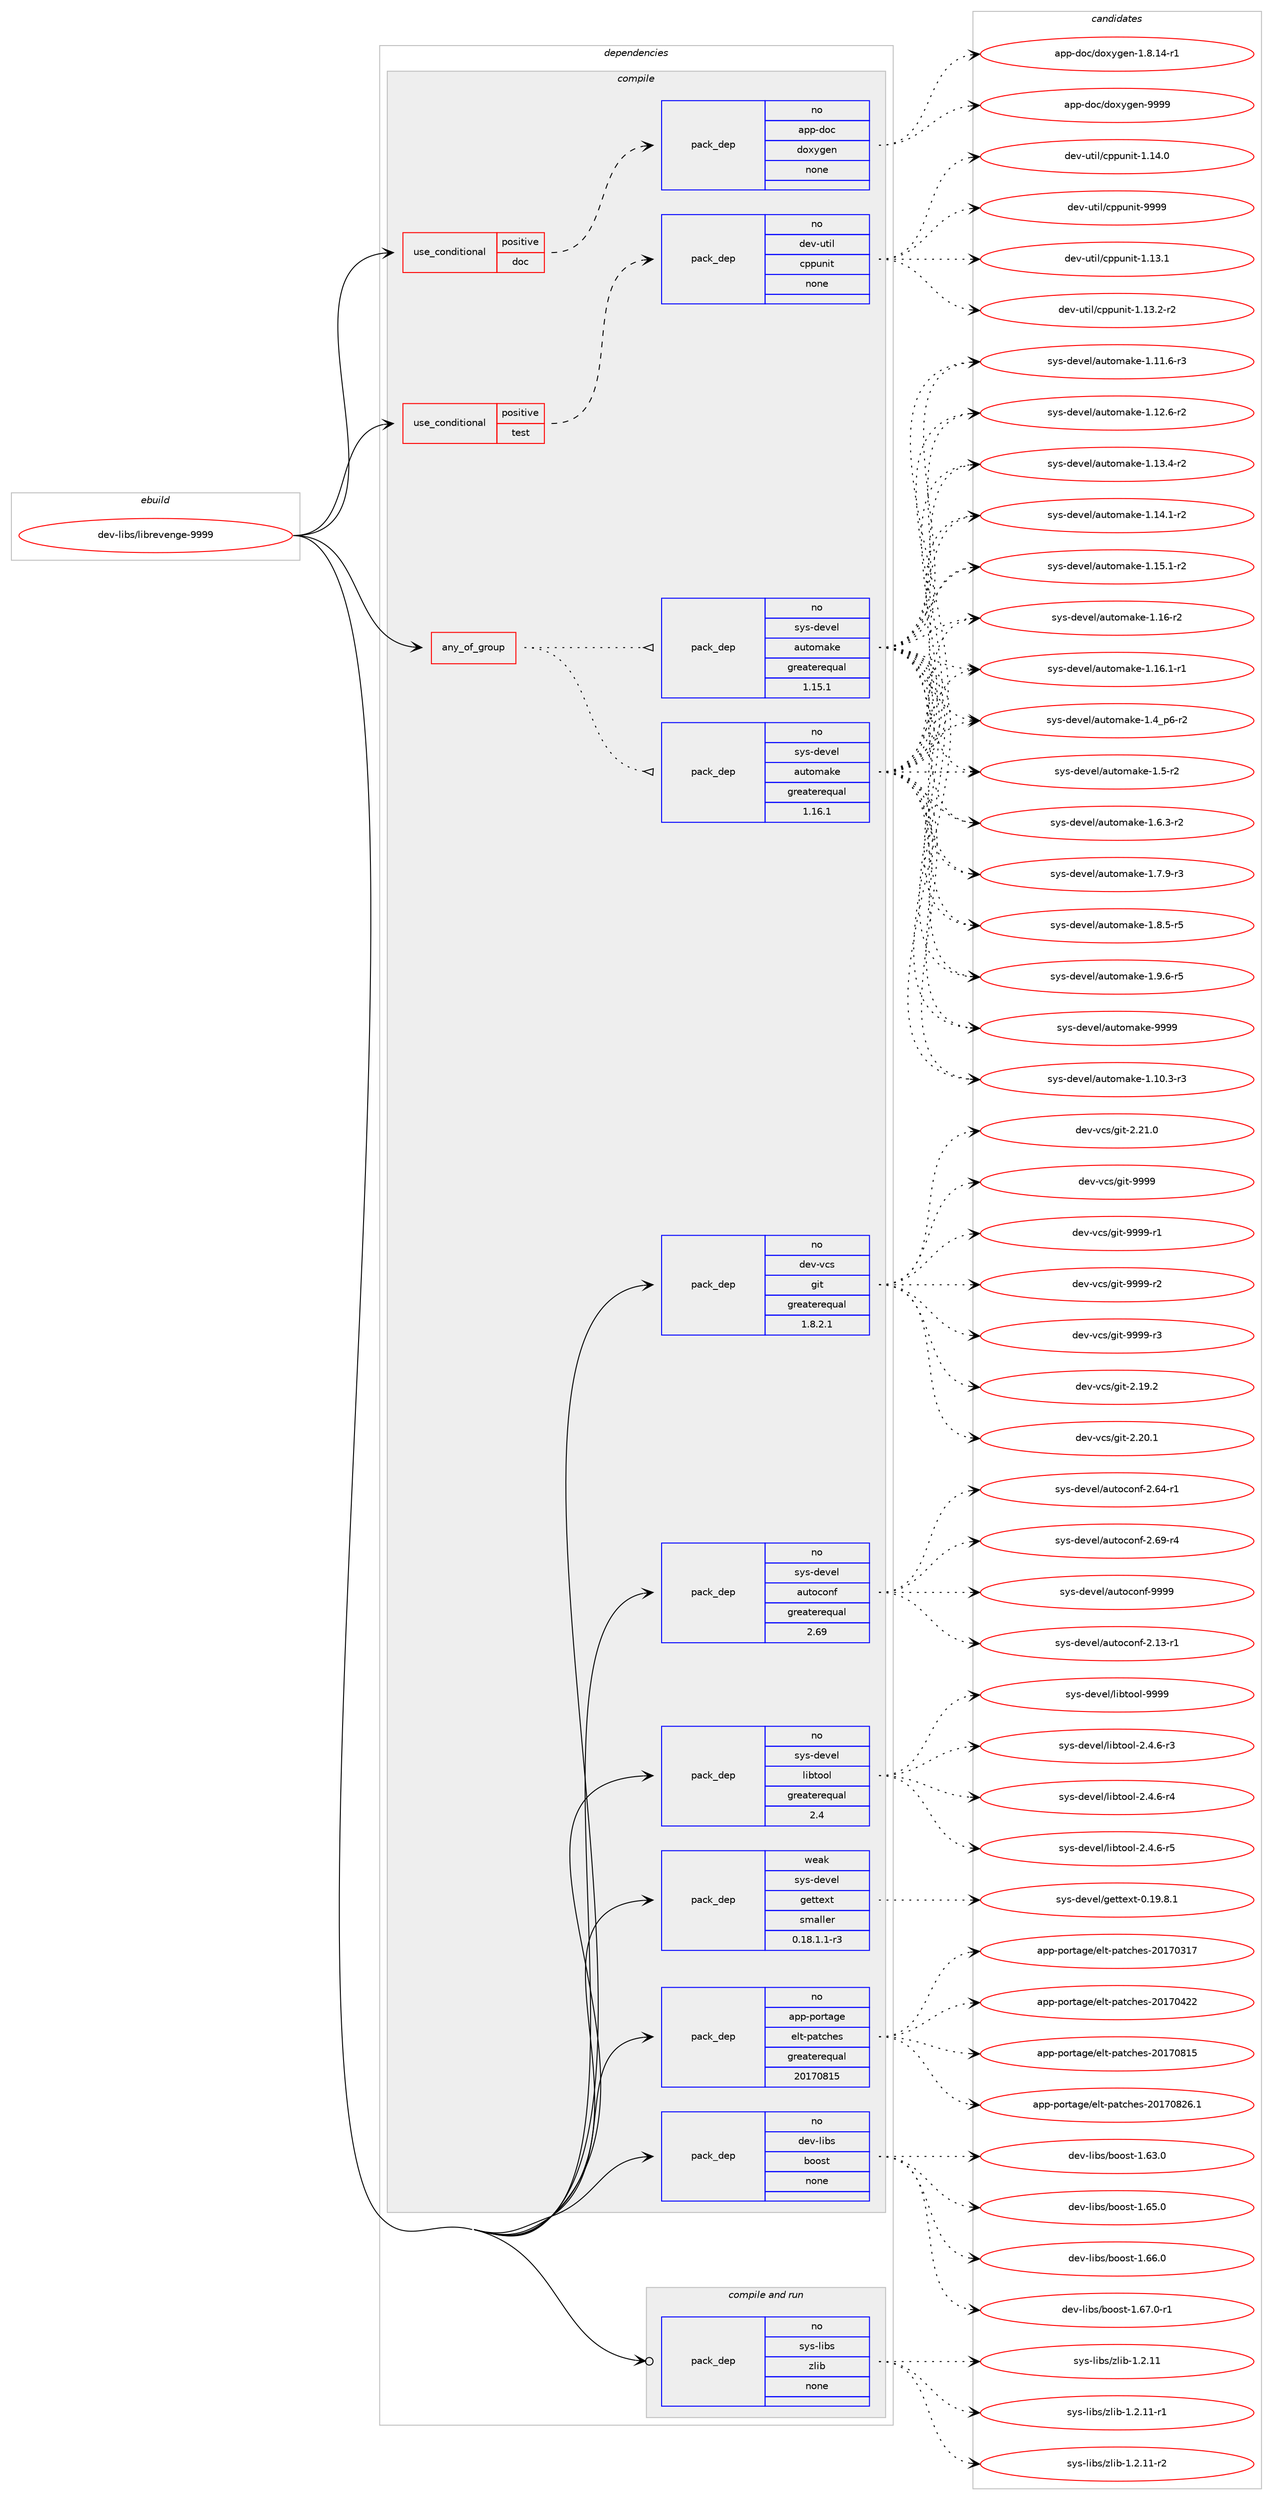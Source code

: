 digraph prolog {

# *************
# Graph options
# *************

newrank=true;
concentrate=true;
compound=true;
graph [rankdir=LR,fontname=Helvetica,fontsize=10,ranksep=1.5];#, ranksep=2.5, nodesep=0.2];
edge  [arrowhead=vee];
node  [fontname=Helvetica,fontsize=10];

# **********
# The ebuild
# **********

subgraph cluster_leftcol {
color=gray;
rank=same;
label=<<i>ebuild</i>>;
id [label="dev-libs/librevenge-9999", color=red, width=4, href="../dev-libs/librevenge-9999.svg"];
}

# ****************
# The dependencies
# ****************

subgraph cluster_midcol {
color=gray;
label=<<i>dependencies</i>>;
subgraph cluster_compile {
fillcolor="#eeeeee";
style=filled;
label=<<i>compile</i>>;
subgraph any22320 {
dependency1369719 [label=<<TABLE BORDER="0" CELLBORDER="1" CELLSPACING="0" CELLPADDING="4"><TR><TD CELLPADDING="10">any_of_group</TD></TR></TABLE>>, shape=none, color=red];subgraph pack980436 {
dependency1369720 [label=<<TABLE BORDER="0" CELLBORDER="1" CELLSPACING="0" CELLPADDING="4" WIDTH="220"><TR><TD ROWSPAN="6" CELLPADDING="30">pack_dep</TD></TR><TR><TD WIDTH="110">no</TD></TR><TR><TD>sys-devel</TD></TR><TR><TD>automake</TD></TR><TR><TD>greaterequal</TD></TR><TR><TD>1.16.1</TD></TR></TABLE>>, shape=none, color=blue];
}
dependency1369719:e -> dependency1369720:w [weight=20,style="dotted",arrowhead="oinv"];
subgraph pack980437 {
dependency1369721 [label=<<TABLE BORDER="0" CELLBORDER="1" CELLSPACING="0" CELLPADDING="4" WIDTH="220"><TR><TD ROWSPAN="6" CELLPADDING="30">pack_dep</TD></TR><TR><TD WIDTH="110">no</TD></TR><TR><TD>sys-devel</TD></TR><TR><TD>automake</TD></TR><TR><TD>greaterequal</TD></TR><TR><TD>1.15.1</TD></TR></TABLE>>, shape=none, color=blue];
}
dependency1369719:e -> dependency1369721:w [weight=20,style="dotted",arrowhead="oinv"];
}
id:e -> dependency1369719:w [weight=20,style="solid",arrowhead="vee"];
subgraph cond366401 {
dependency1369722 [label=<<TABLE BORDER="0" CELLBORDER="1" CELLSPACING="0" CELLPADDING="4"><TR><TD ROWSPAN="3" CELLPADDING="10">use_conditional</TD></TR><TR><TD>positive</TD></TR><TR><TD>doc</TD></TR></TABLE>>, shape=none, color=red];
subgraph pack980438 {
dependency1369723 [label=<<TABLE BORDER="0" CELLBORDER="1" CELLSPACING="0" CELLPADDING="4" WIDTH="220"><TR><TD ROWSPAN="6" CELLPADDING="30">pack_dep</TD></TR><TR><TD WIDTH="110">no</TD></TR><TR><TD>app-doc</TD></TR><TR><TD>doxygen</TD></TR><TR><TD>none</TD></TR><TR><TD></TD></TR></TABLE>>, shape=none, color=blue];
}
dependency1369722:e -> dependency1369723:w [weight=20,style="dashed",arrowhead="vee"];
}
id:e -> dependency1369722:w [weight=20,style="solid",arrowhead="vee"];
subgraph cond366402 {
dependency1369724 [label=<<TABLE BORDER="0" CELLBORDER="1" CELLSPACING="0" CELLPADDING="4"><TR><TD ROWSPAN="3" CELLPADDING="10">use_conditional</TD></TR><TR><TD>positive</TD></TR><TR><TD>test</TD></TR></TABLE>>, shape=none, color=red];
subgraph pack980439 {
dependency1369725 [label=<<TABLE BORDER="0" CELLBORDER="1" CELLSPACING="0" CELLPADDING="4" WIDTH="220"><TR><TD ROWSPAN="6" CELLPADDING="30">pack_dep</TD></TR><TR><TD WIDTH="110">no</TD></TR><TR><TD>dev-util</TD></TR><TR><TD>cppunit</TD></TR><TR><TD>none</TD></TR><TR><TD></TD></TR></TABLE>>, shape=none, color=blue];
}
dependency1369724:e -> dependency1369725:w [weight=20,style="dashed",arrowhead="vee"];
}
id:e -> dependency1369724:w [weight=20,style="solid",arrowhead="vee"];
subgraph pack980440 {
dependency1369726 [label=<<TABLE BORDER="0" CELLBORDER="1" CELLSPACING="0" CELLPADDING="4" WIDTH="220"><TR><TD ROWSPAN="6" CELLPADDING="30">pack_dep</TD></TR><TR><TD WIDTH="110">no</TD></TR><TR><TD>app-portage</TD></TR><TR><TD>elt-patches</TD></TR><TR><TD>greaterequal</TD></TR><TR><TD>20170815</TD></TR></TABLE>>, shape=none, color=blue];
}
id:e -> dependency1369726:w [weight=20,style="solid",arrowhead="vee"];
subgraph pack980441 {
dependency1369727 [label=<<TABLE BORDER="0" CELLBORDER="1" CELLSPACING="0" CELLPADDING="4" WIDTH="220"><TR><TD ROWSPAN="6" CELLPADDING="30">pack_dep</TD></TR><TR><TD WIDTH="110">no</TD></TR><TR><TD>dev-libs</TD></TR><TR><TD>boost</TD></TR><TR><TD>none</TD></TR><TR><TD></TD></TR></TABLE>>, shape=none, color=blue];
}
id:e -> dependency1369727:w [weight=20,style="solid",arrowhead="vee"];
subgraph pack980442 {
dependency1369728 [label=<<TABLE BORDER="0" CELLBORDER="1" CELLSPACING="0" CELLPADDING="4" WIDTH="220"><TR><TD ROWSPAN="6" CELLPADDING="30">pack_dep</TD></TR><TR><TD WIDTH="110">no</TD></TR><TR><TD>dev-vcs</TD></TR><TR><TD>git</TD></TR><TR><TD>greaterequal</TD></TR><TR><TD>1.8.2.1</TD></TR></TABLE>>, shape=none, color=blue];
}
id:e -> dependency1369728:w [weight=20,style="solid",arrowhead="vee"];
subgraph pack980443 {
dependency1369729 [label=<<TABLE BORDER="0" CELLBORDER="1" CELLSPACING="0" CELLPADDING="4" WIDTH="220"><TR><TD ROWSPAN="6" CELLPADDING="30">pack_dep</TD></TR><TR><TD WIDTH="110">no</TD></TR><TR><TD>sys-devel</TD></TR><TR><TD>autoconf</TD></TR><TR><TD>greaterequal</TD></TR><TR><TD>2.69</TD></TR></TABLE>>, shape=none, color=blue];
}
id:e -> dependency1369729:w [weight=20,style="solid",arrowhead="vee"];
subgraph pack980444 {
dependency1369730 [label=<<TABLE BORDER="0" CELLBORDER="1" CELLSPACING="0" CELLPADDING="4" WIDTH="220"><TR><TD ROWSPAN="6" CELLPADDING="30">pack_dep</TD></TR><TR><TD WIDTH="110">no</TD></TR><TR><TD>sys-devel</TD></TR><TR><TD>libtool</TD></TR><TR><TD>greaterequal</TD></TR><TR><TD>2.4</TD></TR></TABLE>>, shape=none, color=blue];
}
id:e -> dependency1369730:w [weight=20,style="solid",arrowhead="vee"];
subgraph pack980445 {
dependency1369731 [label=<<TABLE BORDER="0" CELLBORDER="1" CELLSPACING="0" CELLPADDING="4" WIDTH="220"><TR><TD ROWSPAN="6" CELLPADDING="30">pack_dep</TD></TR><TR><TD WIDTH="110">weak</TD></TR><TR><TD>sys-devel</TD></TR><TR><TD>gettext</TD></TR><TR><TD>smaller</TD></TR><TR><TD>0.18.1.1-r3</TD></TR></TABLE>>, shape=none, color=blue];
}
id:e -> dependency1369731:w [weight=20,style="solid",arrowhead="vee"];
}
subgraph cluster_compileandrun {
fillcolor="#eeeeee";
style=filled;
label=<<i>compile and run</i>>;
subgraph pack980446 {
dependency1369732 [label=<<TABLE BORDER="0" CELLBORDER="1" CELLSPACING="0" CELLPADDING="4" WIDTH="220"><TR><TD ROWSPAN="6" CELLPADDING="30">pack_dep</TD></TR><TR><TD WIDTH="110">no</TD></TR><TR><TD>sys-libs</TD></TR><TR><TD>zlib</TD></TR><TR><TD>none</TD></TR><TR><TD></TD></TR></TABLE>>, shape=none, color=blue];
}
id:e -> dependency1369732:w [weight=20,style="solid",arrowhead="odotvee"];
}
subgraph cluster_run {
fillcolor="#eeeeee";
style=filled;
label=<<i>run</i>>;
}
}

# **************
# The candidates
# **************

subgraph cluster_choices {
rank=same;
color=gray;
label=<<i>candidates</i>>;

subgraph choice980436 {
color=black;
nodesep=1;
choice11512111545100101118101108479711711611110997107101454946494846514511451 [label="sys-devel/automake-1.10.3-r3", color=red, width=4,href="../sys-devel/automake-1.10.3-r3.svg"];
choice11512111545100101118101108479711711611110997107101454946494946544511451 [label="sys-devel/automake-1.11.6-r3", color=red, width=4,href="../sys-devel/automake-1.11.6-r3.svg"];
choice11512111545100101118101108479711711611110997107101454946495046544511450 [label="sys-devel/automake-1.12.6-r2", color=red, width=4,href="../sys-devel/automake-1.12.6-r2.svg"];
choice11512111545100101118101108479711711611110997107101454946495146524511450 [label="sys-devel/automake-1.13.4-r2", color=red, width=4,href="../sys-devel/automake-1.13.4-r2.svg"];
choice11512111545100101118101108479711711611110997107101454946495246494511450 [label="sys-devel/automake-1.14.1-r2", color=red, width=4,href="../sys-devel/automake-1.14.1-r2.svg"];
choice11512111545100101118101108479711711611110997107101454946495346494511450 [label="sys-devel/automake-1.15.1-r2", color=red, width=4,href="../sys-devel/automake-1.15.1-r2.svg"];
choice1151211154510010111810110847971171161111099710710145494649544511450 [label="sys-devel/automake-1.16-r2", color=red, width=4,href="../sys-devel/automake-1.16-r2.svg"];
choice11512111545100101118101108479711711611110997107101454946495446494511449 [label="sys-devel/automake-1.16.1-r1", color=red, width=4,href="../sys-devel/automake-1.16.1-r1.svg"];
choice115121115451001011181011084797117116111109971071014549465295112544511450 [label="sys-devel/automake-1.4_p6-r2", color=red, width=4,href="../sys-devel/automake-1.4_p6-r2.svg"];
choice11512111545100101118101108479711711611110997107101454946534511450 [label="sys-devel/automake-1.5-r2", color=red, width=4,href="../sys-devel/automake-1.5-r2.svg"];
choice115121115451001011181011084797117116111109971071014549465446514511450 [label="sys-devel/automake-1.6.3-r2", color=red, width=4,href="../sys-devel/automake-1.6.3-r2.svg"];
choice115121115451001011181011084797117116111109971071014549465546574511451 [label="sys-devel/automake-1.7.9-r3", color=red, width=4,href="../sys-devel/automake-1.7.9-r3.svg"];
choice115121115451001011181011084797117116111109971071014549465646534511453 [label="sys-devel/automake-1.8.5-r5", color=red, width=4,href="../sys-devel/automake-1.8.5-r5.svg"];
choice115121115451001011181011084797117116111109971071014549465746544511453 [label="sys-devel/automake-1.9.6-r5", color=red, width=4,href="../sys-devel/automake-1.9.6-r5.svg"];
choice115121115451001011181011084797117116111109971071014557575757 [label="sys-devel/automake-9999", color=red, width=4,href="../sys-devel/automake-9999.svg"];
dependency1369720:e -> choice11512111545100101118101108479711711611110997107101454946494846514511451:w [style=dotted,weight="100"];
dependency1369720:e -> choice11512111545100101118101108479711711611110997107101454946494946544511451:w [style=dotted,weight="100"];
dependency1369720:e -> choice11512111545100101118101108479711711611110997107101454946495046544511450:w [style=dotted,weight="100"];
dependency1369720:e -> choice11512111545100101118101108479711711611110997107101454946495146524511450:w [style=dotted,weight="100"];
dependency1369720:e -> choice11512111545100101118101108479711711611110997107101454946495246494511450:w [style=dotted,weight="100"];
dependency1369720:e -> choice11512111545100101118101108479711711611110997107101454946495346494511450:w [style=dotted,weight="100"];
dependency1369720:e -> choice1151211154510010111810110847971171161111099710710145494649544511450:w [style=dotted,weight="100"];
dependency1369720:e -> choice11512111545100101118101108479711711611110997107101454946495446494511449:w [style=dotted,weight="100"];
dependency1369720:e -> choice115121115451001011181011084797117116111109971071014549465295112544511450:w [style=dotted,weight="100"];
dependency1369720:e -> choice11512111545100101118101108479711711611110997107101454946534511450:w [style=dotted,weight="100"];
dependency1369720:e -> choice115121115451001011181011084797117116111109971071014549465446514511450:w [style=dotted,weight="100"];
dependency1369720:e -> choice115121115451001011181011084797117116111109971071014549465546574511451:w [style=dotted,weight="100"];
dependency1369720:e -> choice115121115451001011181011084797117116111109971071014549465646534511453:w [style=dotted,weight="100"];
dependency1369720:e -> choice115121115451001011181011084797117116111109971071014549465746544511453:w [style=dotted,weight="100"];
dependency1369720:e -> choice115121115451001011181011084797117116111109971071014557575757:w [style=dotted,weight="100"];
}
subgraph choice980437 {
color=black;
nodesep=1;
choice11512111545100101118101108479711711611110997107101454946494846514511451 [label="sys-devel/automake-1.10.3-r3", color=red, width=4,href="../sys-devel/automake-1.10.3-r3.svg"];
choice11512111545100101118101108479711711611110997107101454946494946544511451 [label="sys-devel/automake-1.11.6-r3", color=red, width=4,href="../sys-devel/automake-1.11.6-r3.svg"];
choice11512111545100101118101108479711711611110997107101454946495046544511450 [label="sys-devel/automake-1.12.6-r2", color=red, width=4,href="../sys-devel/automake-1.12.6-r2.svg"];
choice11512111545100101118101108479711711611110997107101454946495146524511450 [label="sys-devel/automake-1.13.4-r2", color=red, width=4,href="../sys-devel/automake-1.13.4-r2.svg"];
choice11512111545100101118101108479711711611110997107101454946495246494511450 [label="sys-devel/automake-1.14.1-r2", color=red, width=4,href="../sys-devel/automake-1.14.1-r2.svg"];
choice11512111545100101118101108479711711611110997107101454946495346494511450 [label="sys-devel/automake-1.15.1-r2", color=red, width=4,href="../sys-devel/automake-1.15.1-r2.svg"];
choice1151211154510010111810110847971171161111099710710145494649544511450 [label="sys-devel/automake-1.16-r2", color=red, width=4,href="../sys-devel/automake-1.16-r2.svg"];
choice11512111545100101118101108479711711611110997107101454946495446494511449 [label="sys-devel/automake-1.16.1-r1", color=red, width=4,href="../sys-devel/automake-1.16.1-r1.svg"];
choice115121115451001011181011084797117116111109971071014549465295112544511450 [label="sys-devel/automake-1.4_p6-r2", color=red, width=4,href="../sys-devel/automake-1.4_p6-r2.svg"];
choice11512111545100101118101108479711711611110997107101454946534511450 [label="sys-devel/automake-1.5-r2", color=red, width=4,href="../sys-devel/automake-1.5-r2.svg"];
choice115121115451001011181011084797117116111109971071014549465446514511450 [label="sys-devel/automake-1.6.3-r2", color=red, width=4,href="../sys-devel/automake-1.6.3-r2.svg"];
choice115121115451001011181011084797117116111109971071014549465546574511451 [label="sys-devel/automake-1.7.9-r3", color=red, width=4,href="../sys-devel/automake-1.7.9-r3.svg"];
choice115121115451001011181011084797117116111109971071014549465646534511453 [label="sys-devel/automake-1.8.5-r5", color=red, width=4,href="../sys-devel/automake-1.8.5-r5.svg"];
choice115121115451001011181011084797117116111109971071014549465746544511453 [label="sys-devel/automake-1.9.6-r5", color=red, width=4,href="../sys-devel/automake-1.9.6-r5.svg"];
choice115121115451001011181011084797117116111109971071014557575757 [label="sys-devel/automake-9999", color=red, width=4,href="../sys-devel/automake-9999.svg"];
dependency1369721:e -> choice11512111545100101118101108479711711611110997107101454946494846514511451:w [style=dotted,weight="100"];
dependency1369721:e -> choice11512111545100101118101108479711711611110997107101454946494946544511451:w [style=dotted,weight="100"];
dependency1369721:e -> choice11512111545100101118101108479711711611110997107101454946495046544511450:w [style=dotted,weight="100"];
dependency1369721:e -> choice11512111545100101118101108479711711611110997107101454946495146524511450:w [style=dotted,weight="100"];
dependency1369721:e -> choice11512111545100101118101108479711711611110997107101454946495246494511450:w [style=dotted,weight="100"];
dependency1369721:e -> choice11512111545100101118101108479711711611110997107101454946495346494511450:w [style=dotted,weight="100"];
dependency1369721:e -> choice1151211154510010111810110847971171161111099710710145494649544511450:w [style=dotted,weight="100"];
dependency1369721:e -> choice11512111545100101118101108479711711611110997107101454946495446494511449:w [style=dotted,weight="100"];
dependency1369721:e -> choice115121115451001011181011084797117116111109971071014549465295112544511450:w [style=dotted,weight="100"];
dependency1369721:e -> choice11512111545100101118101108479711711611110997107101454946534511450:w [style=dotted,weight="100"];
dependency1369721:e -> choice115121115451001011181011084797117116111109971071014549465446514511450:w [style=dotted,weight="100"];
dependency1369721:e -> choice115121115451001011181011084797117116111109971071014549465546574511451:w [style=dotted,weight="100"];
dependency1369721:e -> choice115121115451001011181011084797117116111109971071014549465646534511453:w [style=dotted,weight="100"];
dependency1369721:e -> choice115121115451001011181011084797117116111109971071014549465746544511453:w [style=dotted,weight="100"];
dependency1369721:e -> choice115121115451001011181011084797117116111109971071014557575757:w [style=dotted,weight="100"];
}
subgraph choice980438 {
color=black;
nodesep=1;
choice97112112451001119947100111120121103101110454946564649524511449 [label="app-doc/doxygen-1.8.14-r1", color=red, width=4,href="../app-doc/doxygen-1.8.14-r1.svg"];
choice971121124510011199471001111201211031011104557575757 [label="app-doc/doxygen-9999", color=red, width=4,href="../app-doc/doxygen-9999.svg"];
dependency1369723:e -> choice97112112451001119947100111120121103101110454946564649524511449:w [style=dotted,weight="100"];
dependency1369723:e -> choice971121124510011199471001111201211031011104557575757:w [style=dotted,weight="100"];
}
subgraph choice980439 {
color=black;
nodesep=1;
choice10010111845117116105108479911211211711010511645494649514649 [label="dev-util/cppunit-1.13.1", color=red, width=4,href="../dev-util/cppunit-1.13.1.svg"];
choice100101118451171161051084799112112117110105116454946495146504511450 [label="dev-util/cppunit-1.13.2-r2", color=red, width=4,href="../dev-util/cppunit-1.13.2-r2.svg"];
choice10010111845117116105108479911211211711010511645494649524648 [label="dev-util/cppunit-1.14.0", color=red, width=4,href="../dev-util/cppunit-1.14.0.svg"];
choice1001011184511711610510847991121121171101051164557575757 [label="dev-util/cppunit-9999", color=red, width=4,href="../dev-util/cppunit-9999.svg"];
dependency1369725:e -> choice10010111845117116105108479911211211711010511645494649514649:w [style=dotted,weight="100"];
dependency1369725:e -> choice100101118451171161051084799112112117110105116454946495146504511450:w [style=dotted,weight="100"];
dependency1369725:e -> choice10010111845117116105108479911211211711010511645494649524648:w [style=dotted,weight="100"];
dependency1369725:e -> choice1001011184511711610510847991121121171101051164557575757:w [style=dotted,weight="100"];
}
subgraph choice980440 {
color=black;
nodesep=1;
choice97112112451121111141169710310147101108116451129711699104101115455048495548514955 [label="app-portage/elt-patches-20170317", color=red, width=4,href="../app-portage/elt-patches-20170317.svg"];
choice97112112451121111141169710310147101108116451129711699104101115455048495548525050 [label="app-portage/elt-patches-20170422", color=red, width=4,href="../app-portage/elt-patches-20170422.svg"];
choice97112112451121111141169710310147101108116451129711699104101115455048495548564953 [label="app-portage/elt-patches-20170815", color=red, width=4,href="../app-portage/elt-patches-20170815.svg"];
choice971121124511211111411697103101471011081164511297116991041011154550484955485650544649 [label="app-portage/elt-patches-20170826.1", color=red, width=4,href="../app-portage/elt-patches-20170826.1.svg"];
dependency1369726:e -> choice97112112451121111141169710310147101108116451129711699104101115455048495548514955:w [style=dotted,weight="100"];
dependency1369726:e -> choice97112112451121111141169710310147101108116451129711699104101115455048495548525050:w [style=dotted,weight="100"];
dependency1369726:e -> choice97112112451121111141169710310147101108116451129711699104101115455048495548564953:w [style=dotted,weight="100"];
dependency1369726:e -> choice971121124511211111411697103101471011081164511297116991041011154550484955485650544649:w [style=dotted,weight="100"];
}
subgraph choice980441 {
color=black;
nodesep=1;
choice1001011184510810598115479811111111511645494654514648 [label="dev-libs/boost-1.63.0", color=red, width=4,href="../dev-libs/boost-1.63.0.svg"];
choice1001011184510810598115479811111111511645494654534648 [label="dev-libs/boost-1.65.0", color=red, width=4,href="../dev-libs/boost-1.65.0.svg"];
choice1001011184510810598115479811111111511645494654544648 [label="dev-libs/boost-1.66.0", color=red, width=4,href="../dev-libs/boost-1.66.0.svg"];
choice10010111845108105981154798111111115116454946545546484511449 [label="dev-libs/boost-1.67.0-r1", color=red, width=4,href="../dev-libs/boost-1.67.0-r1.svg"];
dependency1369727:e -> choice1001011184510810598115479811111111511645494654514648:w [style=dotted,weight="100"];
dependency1369727:e -> choice1001011184510810598115479811111111511645494654534648:w [style=dotted,weight="100"];
dependency1369727:e -> choice1001011184510810598115479811111111511645494654544648:w [style=dotted,weight="100"];
dependency1369727:e -> choice10010111845108105981154798111111115116454946545546484511449:w [style=dotted,weight="100"];
}
subgraph choice980442 {
color=black;
nodesep=1;
choice10010111845118991154710310511645504649574650 [label="dev-vcs/git-2.19.2", color=red, width=4,href="../dev-vcs/git-2.19.2.svg"];
choice10010111845118991154710310511645504650484649 [label="dev-vcs/git-2.20.1", color=red, width=4,href="../dev-vcs/git-2.20.1.svg"];
choice10010111845118991154710310511645504650494648 [label="dev-vcs/git-2.21.0", color=red, width=4,href="../dev-vcs/git-2.21.0.svg"];
choice1001011184511899115471031051164557575757 [label="dev-vcs/git-9999", color=red, width=4,href="../dev-vcs/git-9999.svg"];
choice10010111845118991154710310511645575757574511449 [label="dev-vcs/git-9999-r1", color=red, width=4,href="../dev-vcs/git-9999-r1.svg"];
choice10010111845118991154710310511645575757574511450 [label="dev-vcs/git-9999-r2", color=red, width=4,href="../dev-vcs/git-9999-r2.svg"];
choice10010111845118991154710310511645575757574511451 [label="dev-vcs/git-9999-r3", color=red, width=4,href="../dev-vcs/git-9999-r3.svg"];
dependency1369728:e -> choice10010111845118991154710310511645504649574650:w [style=dotted,weight="100"];
dependency1369728:e -> choice10010111845118991154710310511645504650484649:w [style=dotted,weight="100"];
dependency1369728:e -> choice10010111845118991154710310511645504650494648:w [style=dotted,weight="100"];
dependency1369728:e -> choice1001011184511899115471031051164557575757:w [style=dotted,weight="100"];
dependency1369728:e -> choice10010111845118991154710310511645575757574511449:w [style=dotted,weight="100"];
dependency1369728:e -> choice10010111845118991154710310511645575757574511450:w [style=dotted,weight="100"];
dependency1369728:e -> choice10010111845118991154710310511645575757574511451:w [style=dotted,weight="100"];
}
subgraph choice980443 {
color=black;
nodesep=1;
choice1151211154510010111810110847971171161119911111010245504649514511449 [label="sys-devel/autoconf-2.13-r1", color=red, width=4,href="../sys-devel/autoconf-2.13-r1.svg"];
choice1151211154510010111810110847971171161119911111010245504654524511449 [label="sys-devel/autoconf-2.64-r1", color=red, width=4,href="../sys-devel/autoconf-2.64-r1.svg"];
choice1151211154510010111810110847971171161119911111010245504654574511452 [label="sys-devel/autoconf-2.69-r4", color=red, width=4,href="../sys-devel/autoconf-2.69-r4.svg"];
choice115121115451001011181011084797117116111991111101024557575757 [label="sys-devel/autoconf-9999", color=red, width=4,href="../sys-devel/autoconf-9999.svg"];
dependency1369729:e -> choice1151211154510010111810110847971171161119911111010245504649514511449:w [style=dotted,weight="100"];
dependency1369729:e -> choice1151211154510010111810110847971171161119911111010245504654524511449:w [style=dotted,weight="100"];
dependency1369729:e -> choice1151211154510010111810110847971171161119911111010245504654574511452:w [style=dotted,weight="100"];
dependency1369729:e -> choice115121115451001011181011084797117116111991111101024557575757:w [style=dotted,weight="100"];
}
subgraph choice980444 {
color=black;
nodesep=1;
choice1151211154510010111810110847108105981161111111084550465246544511451 [label="sys-devel/libtool-2.4.6-r3", color=red, width=4,href="../sys-devel/libtool-2.4.6-r3.svg"];
choice1151211154510010111810110847108105981161111111084550465246544511452 [label="sys-devel/libtool-2.4.6-r4", color=red, width=4,href="../sys-devel/libtool-2.4.6-r4.svg"];
choice1151211154510010111810110847108105981161111111084550465246544511453 [label="sys-devel/libtool-2.4.6-r5", color=red, width=4,href="../sys-devel/libtool-2.4.6-r5.svg"];
choice1151211154510010111810110847108105981161111111084557575757 [label="sys-devel/libtool-9999", color=red, width=4,href="../sys-devel/libtool-9999.svg"];
dependency1369730:e -> choice1151211154510010111810110847108105981161111111084550465246544511451:w [style=dotted,weight="100"];
dependency1369730:e -> choice1151211154510010111810110847108105981161111111084550465246544511452:w [style=dotted,weight="100"];
dependency1369730:e -> choice1151211154510010111810110847108105981161111111084550465246544511453:w [style=dotted,weight="100"];
dependency1369730:e -> choice1151211154510010111810110847108105981161111111084557575757:w [style=dotted,weight="100"];
}
subgraph choice980445 {
color=black;
nodesep=1;
choice1151211154510010111810110847103101116116101120116454846495746564649 [label="sys-devel/gettext-0.19.8.1", color=red, width=4,href="../sys-devel/gettext-0.19.8.1.svg"];
dependency1369731:e -> choice1151211154510010111810110847103101116116101120116454846495746564649:w [style=dotted,weight="100"];
}
subgraph choice980446 {
color=black;
nodesep=1;
choice1151211154510810598115471221081059845494650464949 [label="sys-libs/zlib-1.2.11", color=red, width=4,href="../sys-libs/zlib-1.2.11.svg"];
choice11512111545108105981154712210810598454946504649494511449 [label="sys-libs/zlib-1.2.11-r1", color=red, width=4,href="../sys-libs/zlib-1.2.11-r1.svg"];
choice11512111545108105981154712210810598454946504649494511450 [label="sys-libs/zlib-1.2.11-r2", color=red, width=4,href="../sys-libs/zlib-1.2.11-r2.svg"];
dependency1369732:e -> choice1151211154510810598115471221081059845494650464949:w [style=dotted,weight="100"];
dependency1369732:e -> choice11512111545108105981154712210810598454946504649494511449:w [style=dotted,weight="100"];
dependency1369732:e -> choice11512111545108105981154712210810598454946504649494511450:w [style=dotted,weight="100"];
}
}

}
